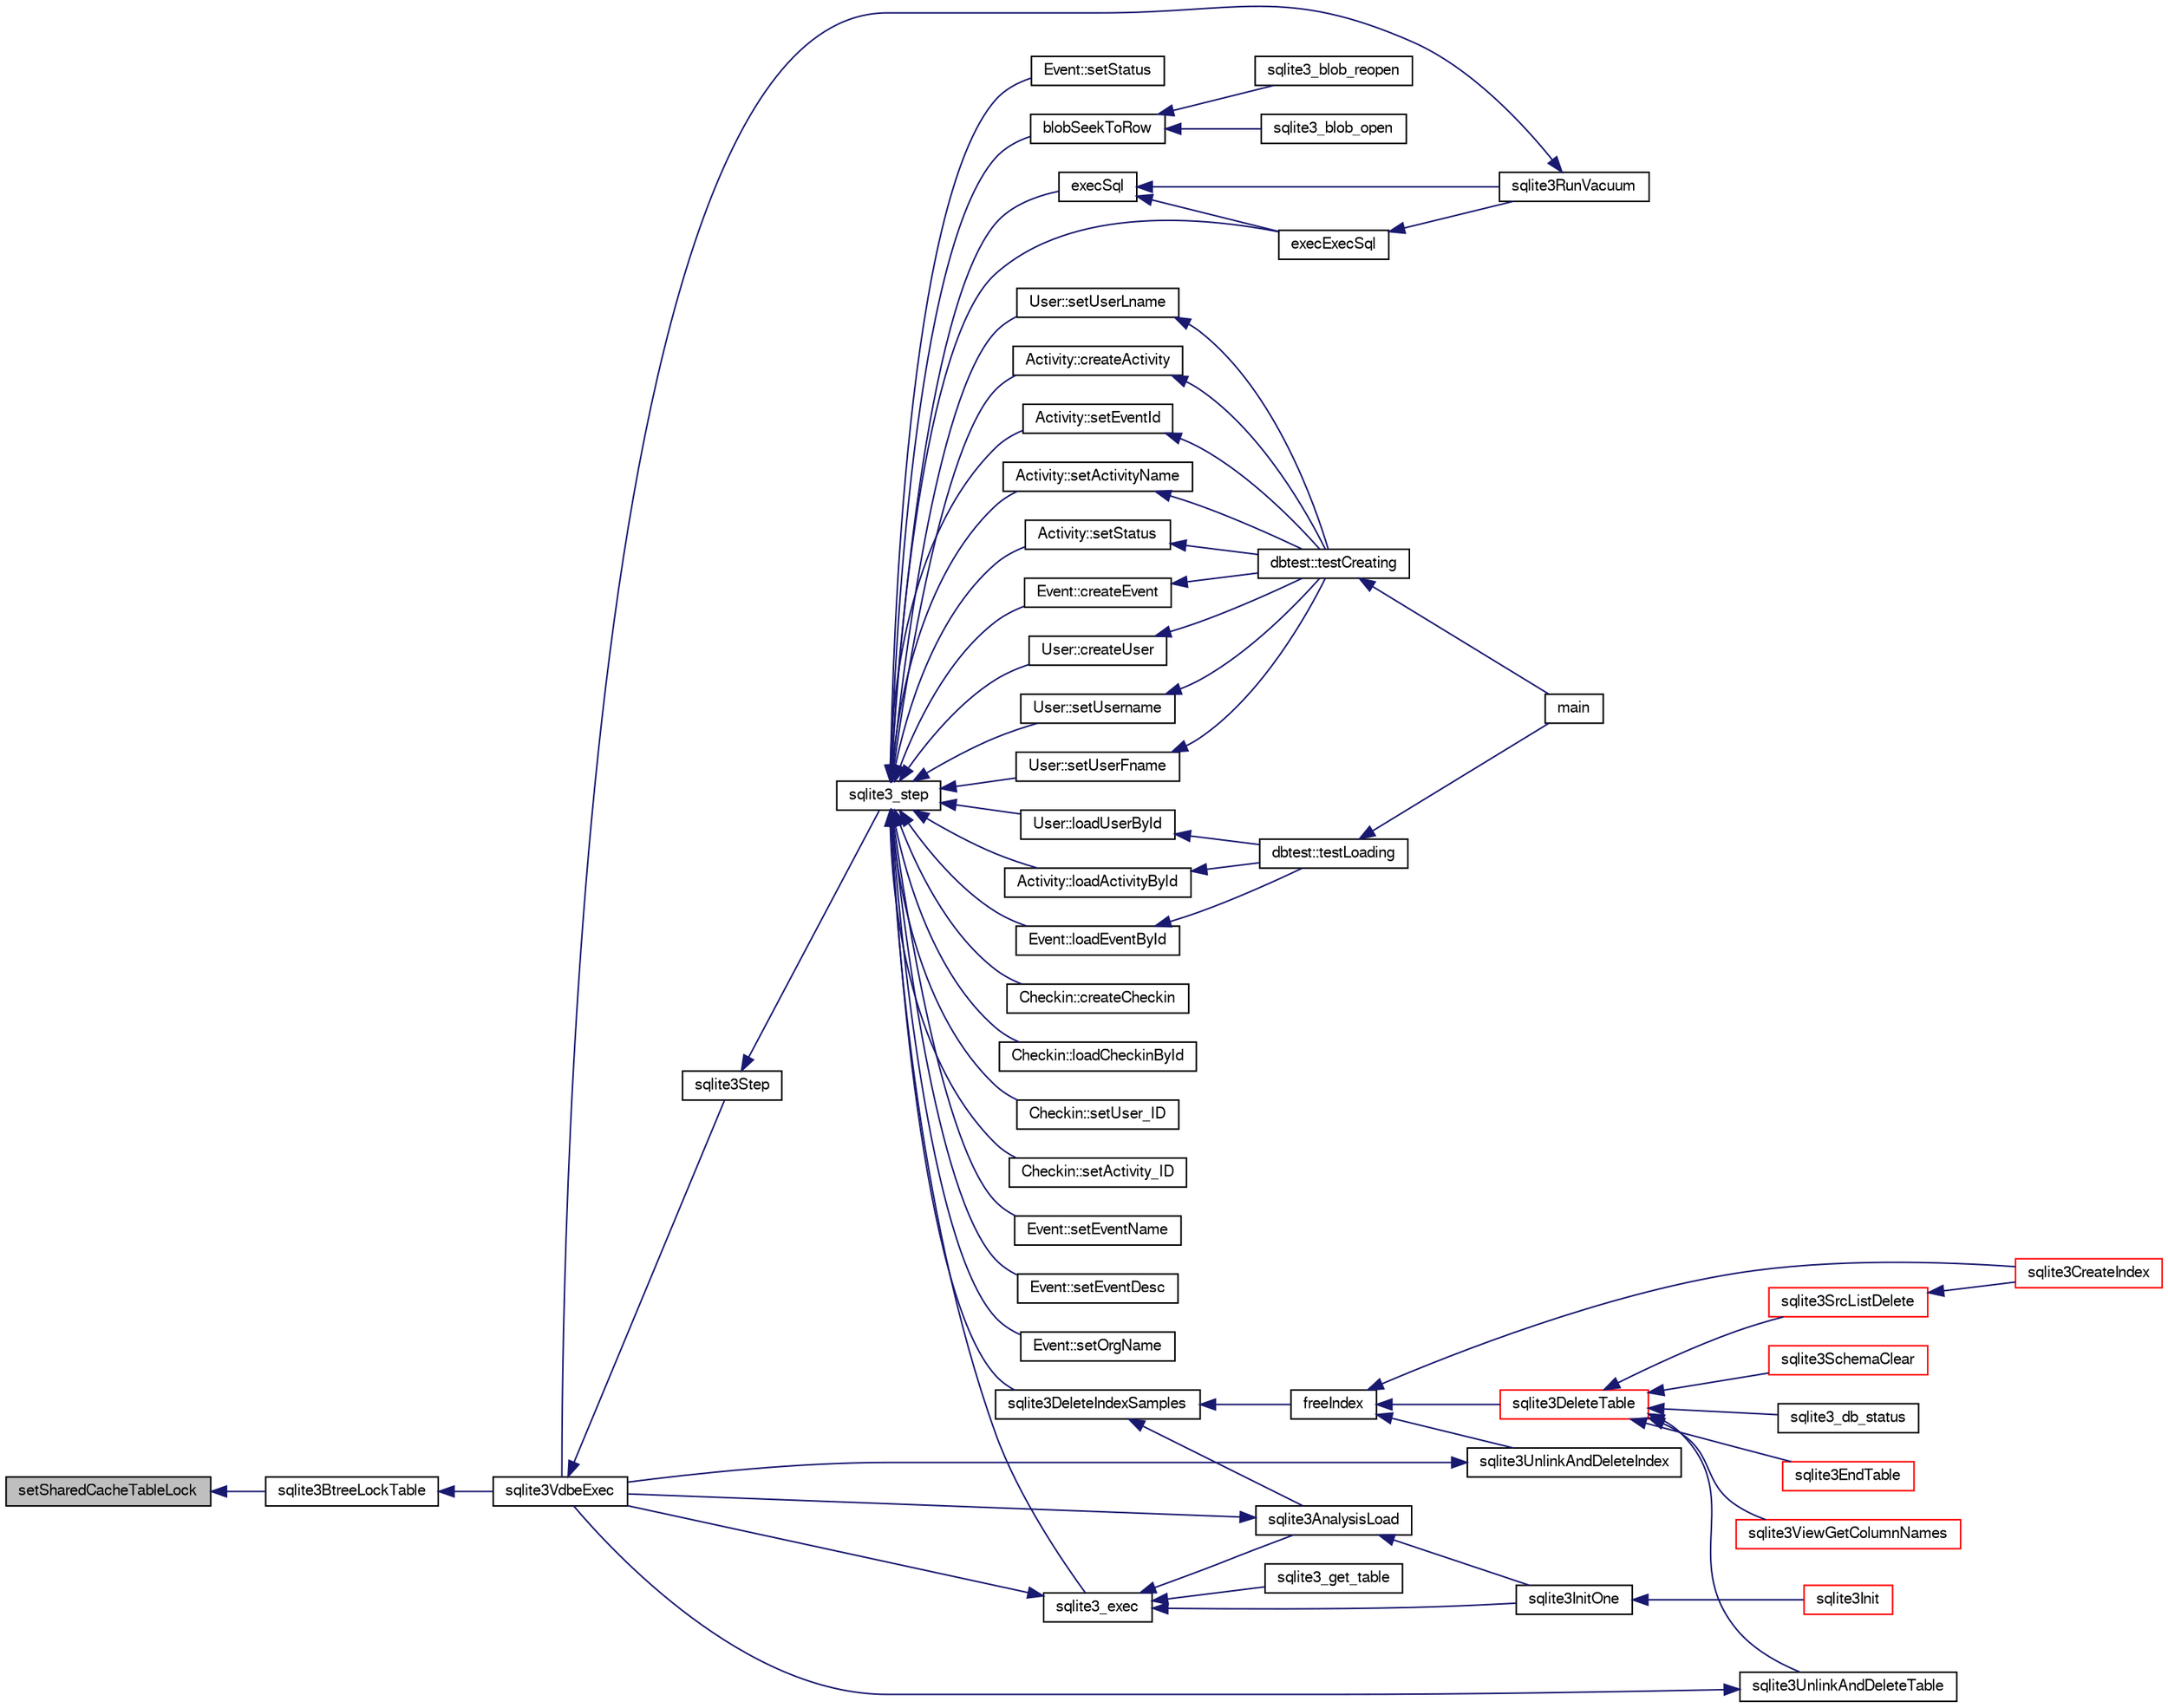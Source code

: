 digraph "setSharedCacheTableLock"
{
  edge [fontname="FreeSans",fontsize="10",labelfontname="FreeSans",labelfontsize="10"];
  node [fontname="FreeSans",fontsize="10",shape=record];
  rankdir="LR";
  Node293450 [label="setSharedCacheTableLock",height=0.2,width=0.4,color="black", fillcolor="grey75", style="filled", fontcolor="black"];
  Node293450 -> Node293451 [dir="back",color="midnightblue",fontsize="10",style="solid",fontname="FreeSans"];
  Node293451 [label="sqlite3BtreeLockTable",height=0.2,width=0.4,color="black", fillcolor="white", style="filled",URL="$sqlite3_8c.html#a36a6186d6acb1402c1f843528603596d"];
  Node293451 -> Node293452 [dir="back",color="midnightblue",fontsize="10",style="solid",fontname="FreeSans"];
  Node293452 [label="sqlite3VdbeExec",height=0.2,width=0.4,color="black", fillcolor="white", style="filled",URL="$sqlite3_8c.html#a8ce40a614bdc56719c4d642b1e4dfb21"];
  Node293452 -> Node293453 [dir="back",color="midnightblue",fontsize="10",style="solid",fontname="FreeSans"];
  Node293453 [label="sqlite3Step",height=0.2,width=0.4,color="black", fillcolor="white", style="filled",URL="$sqlite3_8c.html#a3f2872e873e2758a4beedad1d5113554"];
  Node293453 -> Node293454 [dir="back",color="midnightblue",fontsize="10",style="solid",fontname="FreeSans"];
  Node293454 [label="sqlite3_step",height=0.2,width=0.4,color="black", fillcolor="white", style="filled",URL="$sqlite3_8h.html#ac1e491ce36b7471eb28387f7d3c74334"];
  Node293454 -> Node293455 [dir="back",color="midnightblue",fontsize="10",style="solid",fontname="FreeSans"];
  Node293455 [label="Activity::createActivity",height=0.2,width=0.4,color="black", fillcolor="white", style="filled",URL="$classActivity.html#a813cc5e52c14ab49b39014c134e3425b"];
  Node293455 -> Node293456 [dir="back",color="midnightblue",fontsize="10",style="solid",fontname="FreeSans"];
  Node293456 [label="dbtest::testCreating",height=0.2,width=0.4,color="black", fillcolor="white", style="filled",URL="$classdbtest.html#a8193e88a7df657069c8a6bd09c8243b7"];
  Node293456 -> Node293457 [dir="back",color="midnightblue",fontsize="10",style="solid",fontname="FreeSans"];
  Node293457 [label="main",height=0.2,width=0.4,color="black", fillcolor="white", style="filled",URL="$test_8cpp.html#ae66f6b31b5ad750f1fe042a706a4e3d4"];
  Node293454 -> Node293458 [dir="back",color="midnightblue",fontsize="10",style="solid",fontname="FreeSans"];
  Node293458 [label="Activity::loadActivityById",height=0.2,width=0.4,color="black", fillcolor="white", style="filled",URL="$classActivity.html#abe4ffb4f08a47212ebf9013259d9e7fd"];
  Node293458 -> Node293459 [dir="back",color="midnightblue",fontsize="10",style="solid",fontname="FreeSans"];
  Node293459 [label="dbtest::testLoading",height=0.2,width=0.4,color="black", fillcolor="white", style="filled",URL="$classdbtest.html#a6f98d82a2c8e2b9040848763504ddae1"];
  Node293459 -> Node293457 [dir="back",color="midnightblue",fontsize="10",style="solid",fontname="FreeSans"];
  Node293454 -> Node293460 [dir="back",color="midnightblue",fontsize="10",style="solid",fontname="FreeSans"];
  Node293460 [label="Activity::setEventId",height=0.2,width=0.4,color="black", fillcolor="white", style="filled",URL="$classActivity.html#adb1d0fd0d08f473e068f0a4086bfa9ca"];
  Node293460 -> Node293456 [dir="back",color="midnightblue",fontsize="10",style="solid",fontname="FreeSans"];
  Node293454 -> Node293461 [dir="back",color="midnightblue",fontsize="10",style="solid",fontname="FreeSans"];
  Node293461 [label="Activity::setActivityName",height=0.2,width=0.4,color="black", fillcolor="white", style="filled",URL="$classActivity.html#a62dc3737b33915a36086f9dd26d16a81"];
  Node293461 -> Node293456 [dir="back",color="midnightblue",fontsize="10",style="solid",fontname="FreeSans"];
  Node293454 -> Node293462 [dir="back",color="midnightblue",fontsize="10",style="solid",fontname="FreeSans"];
  Node293462 [label="Activity::setStatus",height=0.2,width=0.4,color="black", fillcolor="white", style="filled",URL="$classActivity.html#af618135a7738f4d2a7ee147a8ef912ea"];
  Node293462 -> Node293456 [dir="back",color="midnightblue",fontsize="10",style="solid",fontname="FreeSans"];
  Node293454 -> Node293463 [dir="back",color="midnightblue",fontsize="10",style="solid",fontname="FreeSans"];
  Node293463 [label="Checkin::createCheckin",height=0.2,width=0.4,color="black", fillcolor="white", style="filled",URL="$classCheckin.html#a4e40acdf7fff0e607f6de4f24f3a163c"];
  Node293454 -> Node293464 [dir="back",color="midnightblue",fontsize="10",style="solid",fontname="FreeSans"];
  Node293464 [label="Checkin::loadCheckinById",height=0.2,width=0.4,color="black", fillcolor="white", style="filled",URL="$classCheckin.html#a3461f70ea6c68475225f2a07f78a21e0"];
  Node293454 -> Node293465 [dir="back",color="midnightblue",fontsize="10",style="solid",fontname="FreeSans"];
  Node293465 [label="Checkin::setUser_ID",height=0.2,width=0.4,color="black", fillcolor="white", style="filled",URL="$classCheckin.html#a76ab640f4f912876dbebf183db5359c6"];
  Node293454 -> Node293466 [dir="back",color="midnightblue",fontsize="10",style="solid",fontname="FreeSans"];
  Node293466 [label="Checkin::setActivity_ID",height=0.2,width=0.4,color="black", fillcolor="white", style="filled",URL="$classCheckin.html#ab2ff3ec2604ec73a42af25874a00b232"];
  Node293454 -> Node293467 [dir="back",color="midnightblue",fontsize="10",style="solid",fontname="FreeSans"];
  Node293467 [label="Event::createEvent",height=0.2,width=0.4,color="black", fillcolor="white", style="filled",URL="$classEvent.html#a77adb9f4a46ffb32c2d931f0691f5903"];
  Node293467 -> Node293456 [dir="back",color="midnightblue",fontsize="10",style="solid",fontname="FreeSans"];
  Node293454 -> Node293468 [dir="back",color="midnightblue",fontsize="10",style="solid",fontname="FreeSans"];
  Node293468 [label="Event::loadEventById",height=0.2,width=0.4,color="black", fillcolor="white", style="filled",URL="$classEvent.html#afa66cea33f722dbeecb69cc98fdea055"];
  Node293468 -> Node293459 [dir="back",color="midnightblue",fontsize="10",style="solid",fontname="FreeSans"];
  Node293454 -> Node293469 [dir="back",color="midnightblue",fontsize="10",style="solid",fontname="FreeSans"];
  Node293469 [label="Event::setEventName",height=0.2,width=0.4,color="black", fillcolor="white", style="filled",URL="$classEvent.html#a10596b6ca077df05184e30d62b08729d"];
  Node293454 -> Node293470 [dir="back",color="midnightblue",fontsize="10",style="solid",fontname="FreeSans"];
  Node293470 [label="Event::setEventDesc",height=0.2,width=0.4,color="black", fillcolor="white", style="filled",URL="$classEvent.html#ae36b8377dcae792f1c5c4726024c981b"];
  Node293454 -> Node293471 [dir="back",color="midnightblue",fontsize="10",style="solid",fontname="FreeSans"];
  Node293471 [label="Event::setOrgName",height=0.2,width=0.4,color="black", fillcolor="white", style="filled",URL="$classEvent.html#a19aac0f776bd764563a54977656cf680"];
  Node293454 -> Node293472 [dir="back",color="midnightblue",fontsize="10",style="solid",fontname="FreeSans"];
  Node293472 [label="Event::setStatus",height=0.2,width=0.4,color="black", fillcolor="white", style="filled",URL="$classEvent.html#ab0a6b9285af0f4172eb841e2b80f8972"];
  Node293454 -> Node293473 [dir="back",color="midnightblue",fontsize="10",style="solid",fontname="FreeSans"];
  Node293473 [label="blobSeekToRow",height=0.2,width=0.4,color="black", fillcolor="white", style="filled",URL="$sqlite3_8c.html#afff57e13332b98c8a44a7cebe38962ab"];
  Node293473 -> Node293474 [dir="back",color="midnightblue",fontsize="10",style="solid",fontname="FreeSans"];
  Node293474 [label="sqlite3_blob_open",height=0.2,width=0.4,color="black", fillcolor="white", style="filled",URL="$sqlite3_8h.html#adb8ad839a5bdd62a43785132bc7dd518"];
  Node293473 -> Node293475 [dir="back",color="midnightblue",fontsize="10",style="solid",fontname="FreeSans"];
  Node293475 [label="sqlite3_blob_reopen",height=0.2,width=0.4,color="black", fillcolor="white", style="filled",URL="$sqlite3_8h.html#abc77c24fdc0150138490359a94360f7e"];
  Node293454 -> Node293476 [dir="back",color="midnightblue",fontsize="10",style="solid",fontname="FreeSans"];
  Node293476 [label="sqlite3DeleteIndexSamples",height=0.2,width=0.4,color="black", fillcolor="white", style="filled",URL="$sqlite3_8c.html#aaeda0302fbf61397ec009f65bed047ef"];
  Node293476 -> Node293477 [dir="back",color="midnightblue",fontsize="10",style="solid",fontname="FreeSans"];
  Node293477 [label="sqlite3AnalysisLoad",height=0.2,width=0.4,color="black", fillcolor="white", style="filled",URL="$sqlite3_8c.html#a48a2301c27e1d3d68708b9b8761b5a01"];
  Node293477 -> Node293452 [dir="back",color="midnightblue",fontsize="10",style="solid",fontname="FreeSans"];
  Node293477 -> Node293478 [dir="back",color="midnightblue",fontsize="10",style="solid",fontname="FreeSans"];
  Node293478 [label="sqlite3InitOne",height=0.2,width=0.4,color="black", fillcolor="white", style="filled",URL="$sqlite3_8c.html#ac4318b25df65269906b0379251fe9b85"];
  Node293478 -> Node293479 [dir="back",color="midnightblue",fontsize="10",style="solid",fontname="FreeSans"];
  Node293479 [label="sqlite3Init",height=0.2,width=0.4,color="red", fillcolor="white", style="filled",URL="$sqlite3_8c.html#aed74e3dc765631a833f522f425ff5a48"];
  Node293476 -> Node293579 [dir="back",color="midnightblue",fontsize="10",style="solid",fontname="FreeSans"];
  Node293579 [label="freeIndex",height=0.2,width=0.4,color="black", fillcolor="white", style="filled",URL="$sqlite3_8c.html#a00907c99c18d5bcb9d0b38c077146c31"];
  Node293579 -> Node293580 [dir="back",color="midnightblue",fontsize="10",style="solid",fontname="FreeSans"];
  Node293580 [label="sqlite3UnlinkAndDeleteIndex",height=0.2,width=0.4,color="black", fillcolor="white", style="filled",URL="$sqlite3_8c.html#a889f2dcb438c56db37a6d61e9f25e244"];
  Node293580 -> Node293452 [dir="back",color="midnightblue",fontsize="10",style="solid",fontname="FreeSans"];
  Node293579 -> Node293581 [dir="back",color="midnightblue",fontsize="10",style="solid",fontname="FreeSans"];
  Node293581 [label="sqlite3DeleteTable",height=0.2,width=0.4,color="red", fillcolor="white", style="filled",URL="$sqlite3_8c.html#a7fd3d507375a381a3807f92735318973"];
  Node293581 -> Node293582 [dir="back",color="midnightblue",fontsize="10",style="solid",fontname="FreeSans"];
  Node293582 [label="sqlite3_db_status",height=0.2,width=0.4,color="black", fillcolor="white", style="filled",URL="$sqlite3_8h.html#ab64e8333313ee2e44116842711818940"];
  Node293581 -> Node293583 [dir="back",color="midnightblue",fontsize="10",style="solid",fontname="FreeSans"];
  Node293583 [label="sqlite3UnlinkAndDeleteTable",height=0.2,width=0.4,color="black", fillcolor="white", style="filled",URL="$sqlite3_8c.html#a9733677716a49de464f86fff164e9a1b"];
  Node293583 -> Node293452 [dir="back",color="midnightblue",fontsize="10",style="solid",fontname="FreeSans"];
  Node293581 -> Node293494 [dir="back",color="midnightblue",fontsize="10",style="solid",fontname="FreeSans"];
  Node293494 [label="sqlite3EndTable",height=0.2,width=0.4,color="red", fillcolor="white", style="filled",URL="$sqlite3_8c.html#a7b5f2c66c0f0b6f819d970ca389768b0"];
  Node293581 -> Node293529 [dir="back",color="midnightblue",fontsize="10",style="solid",fontname="FreeSans"];
  Node293529 [label="sqlite3ViewGetColumnNames",height=0.2,width=0.4,color="red", fillcolor="white", style="filled",URL="$sqlite3_8c.html#aebc7cd8d9e2bd174ae0a60363d3f6ce8"];
  Node293581 -> Node293584 [dir="back",color="midnightblue",fontsize="10",style="solid",fontname="FreeSans"];
  Node293584 [label="sqlite3SrcListDelete",height=0.2,width=0.4,color="red", fillcolor="white", style="filled",URL="$sqlite3_8c.html#acc250a3e5e7fd8889a16a9f28e3e7312"];
  Node293584 -> Node293491 [dir="back",color="midnightblue",fontsize="10",style="solid",fontname="FreeSans"];
  Node293491 [label="sqlite3CreateIndex",height=0.2,width=0.4,color="red", fillcolor="white", style="filled",URL="$sqlite3_8c.html#a8dbe5e590ab6c58a8c45f34f7c81e825"];
  Node293581 -> Node293661 [dir="back",color="midnightblue",fontsize="10",style="solid",fontname="FreeSans"];
  Node293661 [label="sqlite3SchemaClear",height=0.2,width=0.4,color="red", fillcolor="white", style="filled",URL="$sqlite3_8c.html#a927c603430267e42c56ab38ca221322a"];
  Node293579 -> Node293491 [dir="back",color="midnightblue",fontsize="10",style="solid",fontname="FreeSans"];
  Node293454 -> Node293645 [dir="back",color="midnightblue",fontsize="10",style="solid",fontname="FreeSans"];
  Node293645 [label="sqlite3_exec",height=0.2,width=0.4,color="black", fillcolor="white", style="filled",URL="$sqlite3_8h.html#a97487ec8150e0bcc8fa392ab8f0e24db"];
  Node293645 -> Node293452 [dir="back",color="midnightblue",fontsize="10",style="solid",fontname="FreeSans"];
  Node293645 -> Node293477 [dir="back",color="midnightblue",fontsize="10",style="solid",fontname="FreeSans"];
  Node293645 -> Node293478 [dir="back",color="midnightblue",fontsize="10",style="solid",fontname="FreeSans"];
  Node293645 -> Node293646 [dir="back",color="midnightblue",fontsize="10",style="solid",fontname="FreeSans"];
  Node293646 [label="sqlite3_get_table",height=0.2,width=0.4,color="black", fillcolor="white", style="filled",URL="$sqlite3_8h.html#a5effeac4e12df57beaa35c5be1f61579"];
  Node293454 -> Node293636 [dir="back",color="midnightblue",fontsize="10",style="solid",fontname="FreeSans"];
  Node293636 [label="execSql",height=0.2,width=0.4,color="black", fillcolor="white", style="filled",URL="$sqlite3_8c.html#a7d16651b98a110662f4c265eff0246cb"];
  Node293636 -> Node293637 [dir="back",color="midnightblue",fontsize="10",style="solid",fontname="FreeSans"];
  Node293637 [label="execExecSql",height=0.2,width=0.4,color="black", fillcolor="white", style="filled",URL="$sqlite3_8c.html#ac1be09a6c047f21133d16378d301e0d4"];
  Node293637 -> Node293638 [dir="back",color="midnightblue",fontsize="10",style="solid",fontname="FreeSans"];
  Node293638 [label="sqlite3RunVacuum",height=0.2,width=0.4,color="black", fillcolor="white", style="filled",URL="$sqlite3_8c.html#a5e83ddc7b3e7e8e79ad5d1fc92de1d2f"];
  Node293638 -> Node293452 [dir="back",color="midnightblue",fontsize="10",style="solid",fontname="FreeSans"];
  Node293636 -> Node293638 [dir="back",color="midnightblue",fontsize="10",style="solid",fontname="FreeSans"];
  Node293454 -> Node293637 [dir="back",color="midnightblue",fontsize="10",style="solid",fontname="FreeSans"];
  Node293454 -> Node293639 [dir="back",color="midnightblue",fontsize="10",style="solid",fontname="FreeSans"];
  Node293639 [label="User::createUser",height=0.2,width=0.4,color="black", fillcolor="white", style="filled",URL="$classUser.html#a22ed673939e8cc0a136130b809bba513"];
  Node293639 -> Node293456 [dir="back",color="midnightblue",fontsize="10",style="solid",fontname="FreeSans"];
  Node293454 -> Node293640 [dir="back",color="midnightblue",fontsize="10",style="solid",fontname="FreeSans"];
  Node293640 [label="User::loadUserById",height=0.2,width=0.4,color="black", fillcolor="white", style="filled",URL="$classUser.html#a863377665b7fb83c5547dcf9727f5092"];
  Node293640 -> Node293459 [dir="back",color="midnightblue",fontsize="10",style="solid",fontname="FreeSans"];
  Node293454 -> Node293641 [dir="back",color="midnightblue",fontsize="10",style="solid",fontname="FreeSans"];
  Node293641 [label="User::setUsername",height=0.2,width=0.4,color="black", fillcolor="white", style="filled",URL="$classUser.html#aa0497022a136cb78de785b0a39ae60b1"];
  Node293641 -> Node293456 [dir="back",color="midnightblue",fontsize="10",style="solid",fontname="FreeSans"];
  Node293454 -> Node293642 [dir="back",color="midnightblue",fontsize="10",style="solid",fontname="FreeSans"];
  Node293642 [label="User::setUserFname",height=0.2,width=0.4,color="black", fillcolor="white", style="filled",URL="$classUser.html#a72657eb55cd0ca437b4841a43f19912f"];
  Node293642 -> Node293456 [dir="back",color="midnightblue",fontsize="10",style="solid",fontname="FreeSans"];
  Node293454 -> Node293643 [dir="back",color="midnightblue",fontsize="10",style="solid",fontname="FreeSans"];
  Node293643 [label="User::setUserLname",height=0.2,width=0.4,color="black", fillcolor="white", style="filled",URL="$classUser.html#aa25973387e5afe1aa6f60dd6545e33b5"];
  Node293643 -> Node293456 [dir="back",color="midnightblue",fontsize="10",style="solid",fontname="FreeSans"];
}

